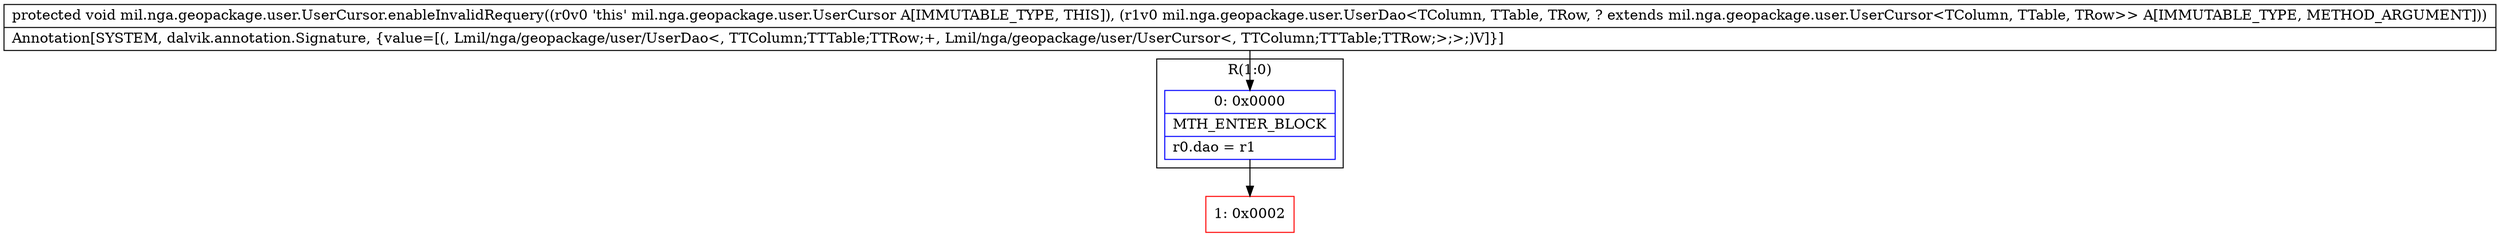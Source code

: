 digraph "CFG formil.nga.geopackage.user.UserCursor.enableInvalidRequery(Lmil\/nga\/geopackage\/user\/UserDao;)V" {
subgraph cluster_Region_90160572 {
label = "R(1:0)";
node [shape=record,color=blue];
Node_0 [shape=record,label="{0\:\ 0x0000|MTH_ENTER_BLOCK\l|r0.dao = r1\l}"];
}
Node_1 [shape=record,color=red,label="{1\:\ 0x0002}"];
MethodNode[shape=record,label="{protected void mil.nga.geopackage.user.UserCursor.enableInvalidRequery((r0v0 'this' mil.nga.geopackage.user.UserCursor A[IMMUTABLE_TYPE, THIS]), (r1v0 mil.nga.geopackage.user.UserDao\<TColumn, TTable, TRow, ? extends mil.nga.geopackage.user.UserCursor\<TColumn, TTable, TRow\>\> A[IMMUTABLE_TYPE, METHOD_ARGUMENT]))  | Annotation[SYSTEM, dalvik.annotation.Signature, \{value=[(, Lmil\/nga\/geopackage\/user\/UserDao\<, TTColumn;TTTable;TTRow;+, Lmil\/nga\/geopackage\/user\/UserCursor\<, TTColumn;TTTable;TTRow;\>;\>;)V]\}]\l}"];
MethodNode -> Node_0;
Node_0 -> Node_1;
}

